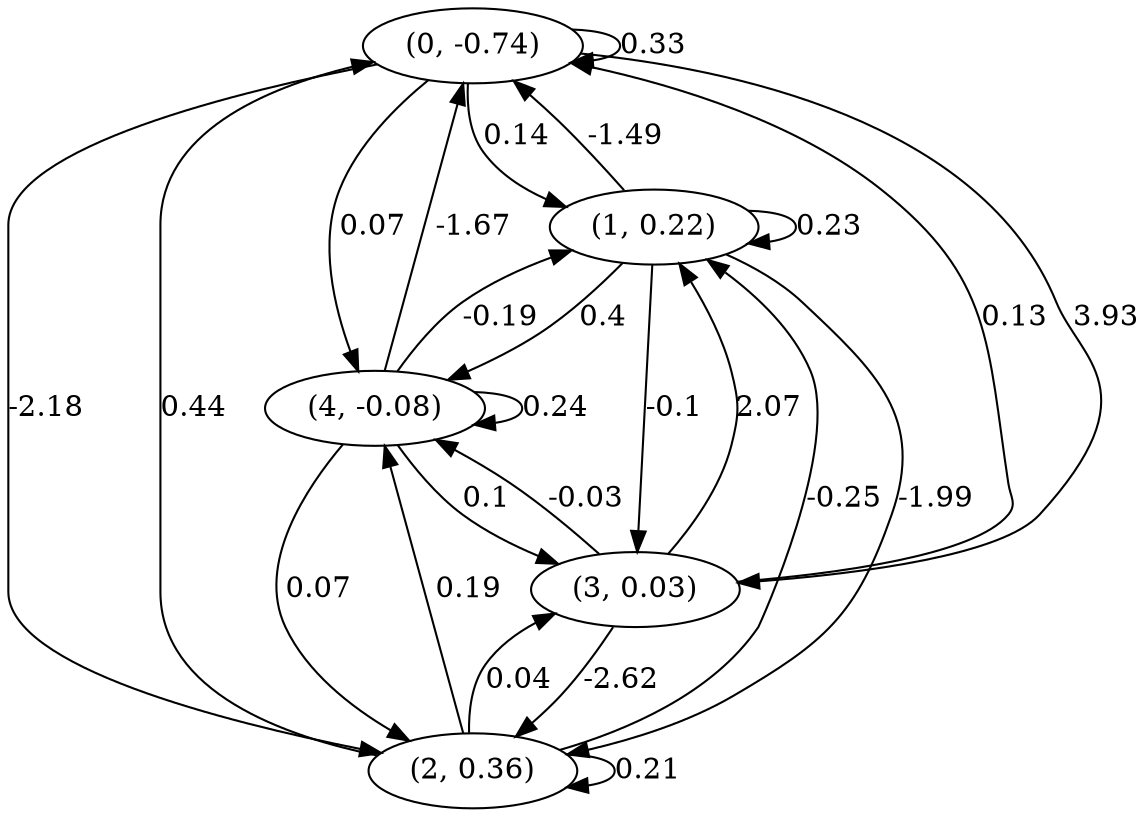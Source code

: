 digraph {
    0 [ label = "(0, -0.74)" ]
    1 [ label = "(1, 0.22)" ]
    2 [ label = "(2, 0.36)" ]
    3 [ label = "(3, 0.03)" ]
    4 [ label = "(4, -0.08)" ]
    0 -> 0 [ label = "0.33" ]
    1 -> 1 [ label = "0.23" ]
    2 -> 2 [ label = "0.21" ]
    4 -> 4 [ label = "0.24" ]
    1 -> 0 [ label = "-1.49" ]
    2 -> 0 [ label = "0.44" ]
    3 -> 0 [ label = "0.13" ]
    4 -> 0 [ label = "-1.67" ]
    0 -> 1 [ label = "0.14" ]
    2 -> 1 [ label = "-0.25" ]
    3 -> 1 [ label = "2.07" ]
    4 -> 1 [ label = "-0.19" ]
    0 -> 2 [ label = "-2.18" ]
    1 -> 2 [ label = "-1.99" ]
    3 -> 2 [ label = "-2.62" ]
    4 -> 2 [ label = "0.07" ]
    0 -> 3 [ label = "3.93" ]
    1 -> 3 [ label = "-0.1" ]
    2 -> 3 [ label = "0.04" ]
    4 -> 3 [ label = "0.1" ]
    0 -> 4 [ label = "0.07" ]
    1 -> 4 [ label = "0.4" ]
    2 -> 4 [ label = "0.19" ]
    3 -> 4 [ label = "-0.03" ]
}

